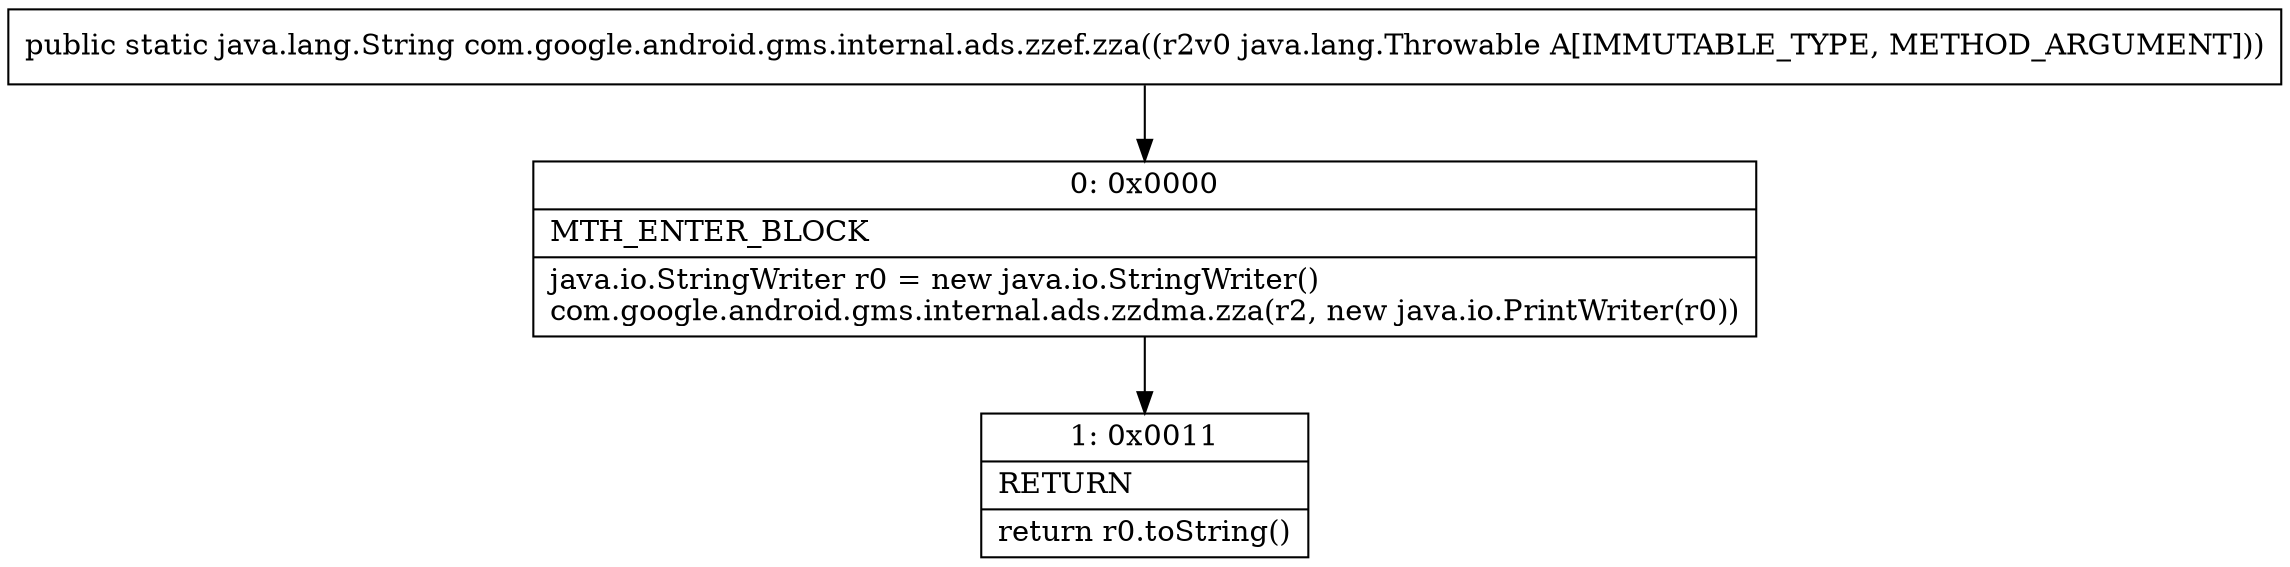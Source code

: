 digraph "CFG forcom.google.android.gms.internal.ads.zzef.zza(Ljava\/lang\/Throwable;)Ljava\/lang\/String;" {
Node_0 [shape=record,label="{0\:\ 0x0000|MTH_ENTER_BLOCK\l|java.io.StringWriter r0 = new java.io.StringWriter()\lcom.google.android.gms.internal.ads.zzdma.zza(r2, new java.io.PrintWriter(r0))\l}"];
Node_1 [shape=record,label="{1\:\ 0x0011|RETURN\l|return r0.toString()\l}"];
MethodNode[shape=record,label="{public static java.lang.String com.google.android.gms.internal.ads.zzef.zza((r2v0 java.lang.Throwable A[IMMUTABLE_TYPE, METHOD_ARGUMENT])) }"];
MethodNode -> Node_0;
Node_0 -> Node_1;
}

